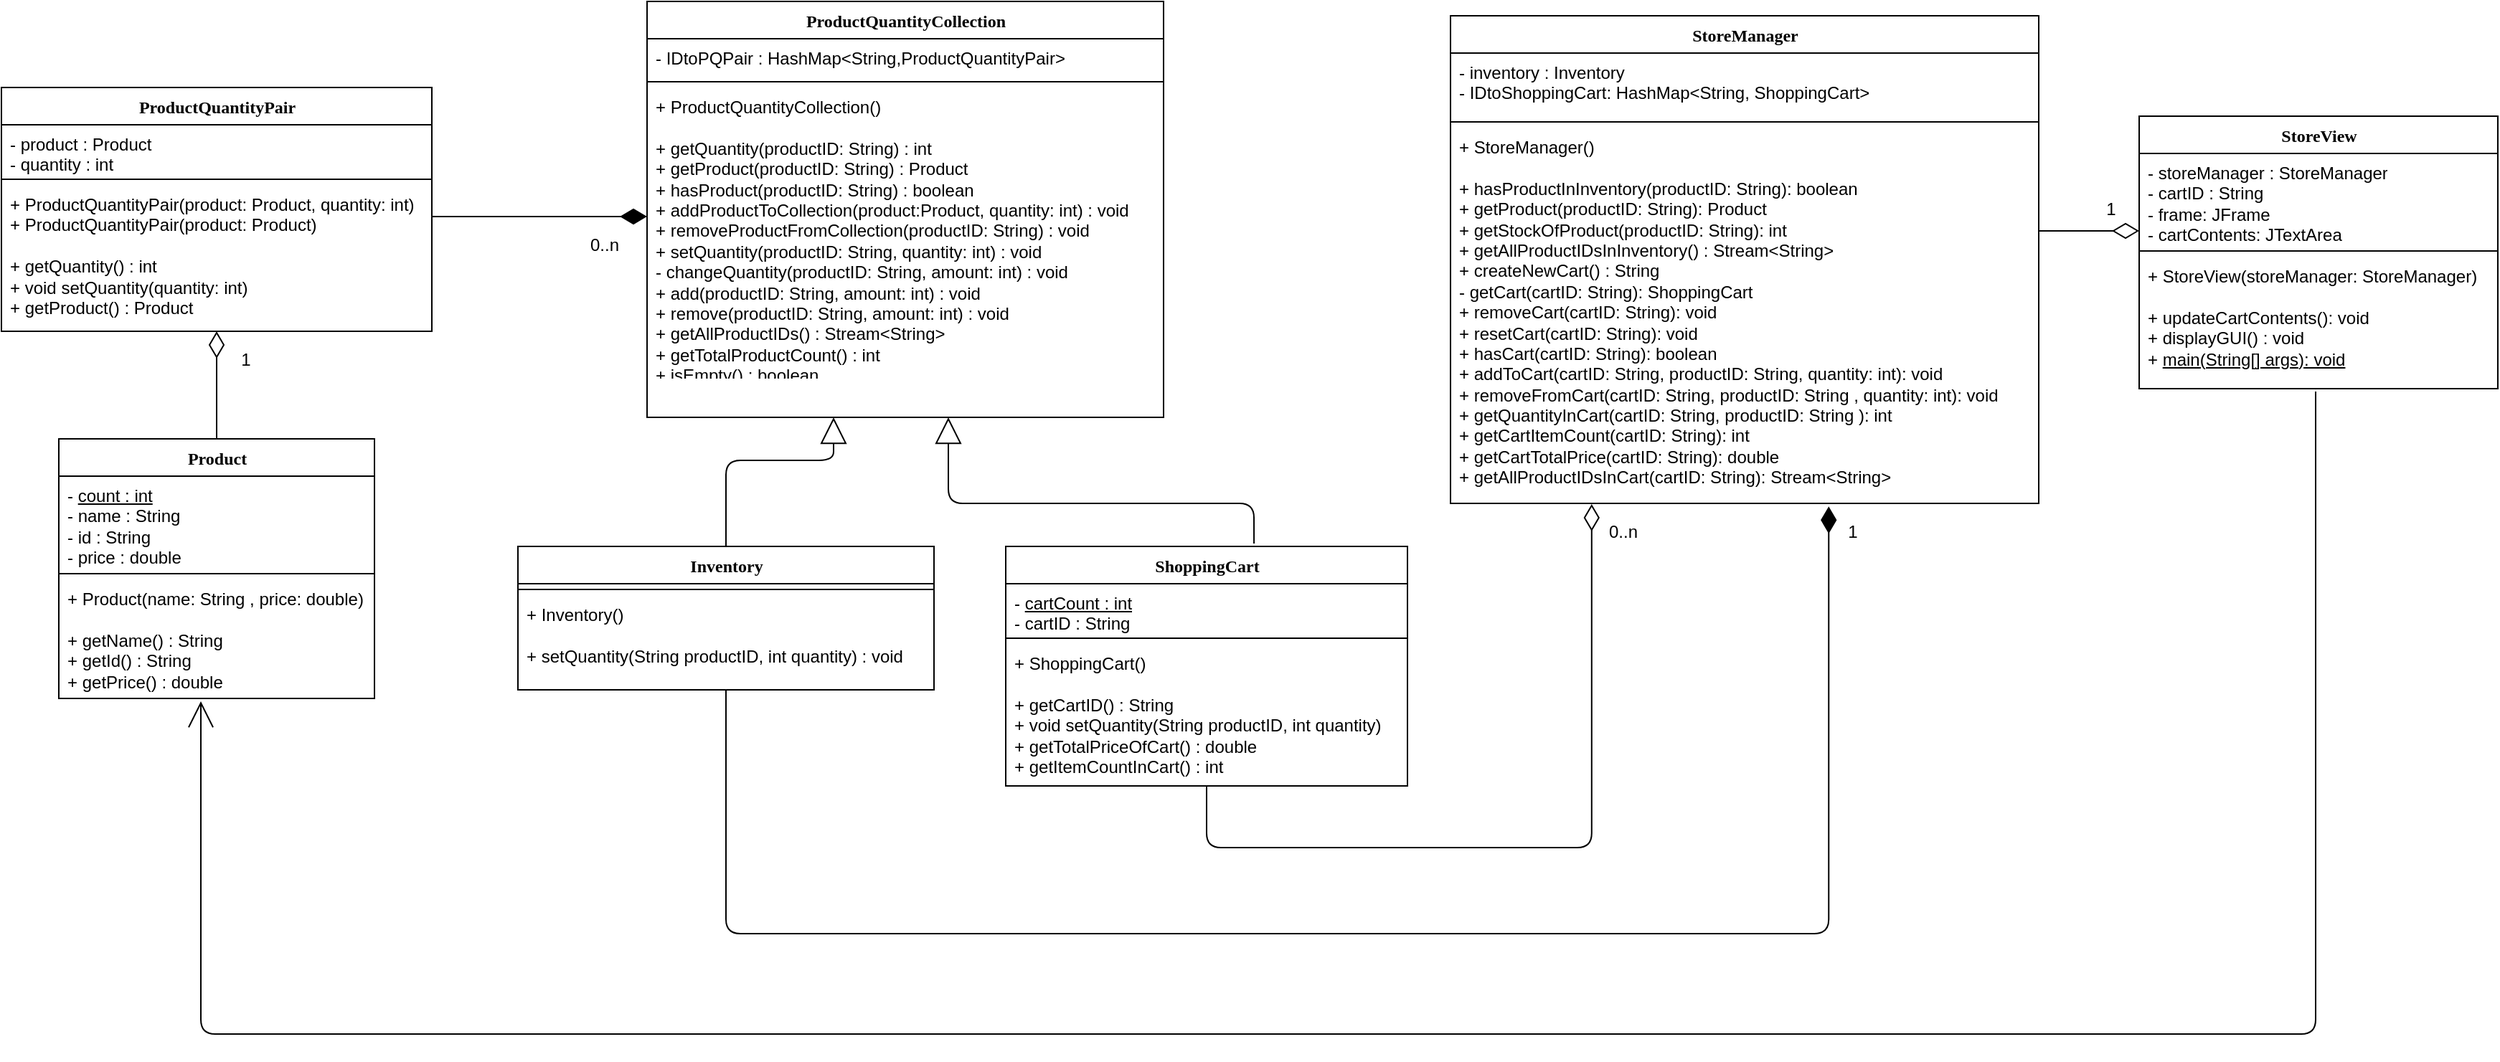 <mxfile version="14.5.7" type="device"><diagram name="Page-1" id="9f46799a-70d6-7492-0946-bef42562c5a5"><mxGraphModel dx="1550" dy="875" grid="1" gridSize="10" guides="1" tooltips="1" connect="1" arrows="1" fold="1" page="1" pageScale="1" pageWidth="1100" pageHeight="850" background="#ffffff" math="0" shadow="0"><root><mxCell id="0"/><mxCell id="1" parent="0"/><mxCell id="78961159f06e98e8-17" value="ProductQuantityPair" style="swimlane;html=1;fontStyle=1;align=center;verticalAlign=top;childLayout=stackLayout;horizontal=1;startSize=26;horizontalStack=0;resizeParent=1;resizeLast=0;collapsible=1;marginBottom=0;swimlaneFillColor=#ffffff;rounded=0;shadow=0;comic=0;labelBackgroundColor=none;strokeWidth=1;fillColor=none;fontFamily=Verdana;fontSize=12" parent="1" vertex="1"><mxGeometry x="50" y="90" width="300" height="170" as="geometry"/></mxCell><mxCell id="78961159f06e98e8-21" value="- product : Product&lt;br&gt;- quantity : int" style="text;html=1;strokeColor=none;fillColor=none;align=left;verticalAlign=top;spacingLeft=4;spacingRight=4;whiteSpace=wrap;overflow=hidden;rotatable=0;points=[[0,0.5],[1,0.5]];portConstraint=eastwest;" parent="78961159f06e98e8-17" vertex="1"><mxGeometry y="26" width="300" height="34" as="geometry"/></mxCell><mxCell id="78961159f06e98e8-19" value="" style="line;html=1;strokeWidth=1;fillColor=none;align=left;verticalAlign=middle;spacingTop=-1;spacingLeft=3;spacingRight=3;rotatable=0;labelPosition=right;points=[];portConstraint=eastwest;" parent="78961159f06e98e8-17" vertex="1"><mxGeometry y="60" width="300" height="8" as="geometry"/></mxCell><mxCell id="78961159f06e98e8-20" value="+ ProductQuantityPair(product: Product, quantity: int)&lt;br&gt;&lt;div&gt;+ ProductQuantityPair(product: Product)&lt;/div&gt;&lt;div&gt;&lt;br&gt;&lt;/div&gt;+ getQuantity() : int&lt;br&gt;+ void setQuantity(quantity: int)&lt;br&gt;+ getProduct() : Product" style="text;html=1;strokeColor=none;fillColor=none;align=left;verticalAlign=top;spacingLeft=4;spacingRight=4;whiteSpace=wrap;overflow=hidden;rotatable=0;points=[[0,0.5],[1,0.5]];portConstraint=eastwest;" parent="78961159f06e98e8-17" vertex="1"><mxGeometry y="68" width="300" height="92" as="geometry"/></mxCell><mxCell id="78961159f06e98e8-30" value="StoreManager" style="swimlane;html=1;fontStyle=1;align=center;verticalAlign=top;childLayout=stackLayout;horizontal=1;startSize=26;horizontalStack=0;resizeParent=1;resizeLast=0;collapsible=1;marginBottom=0;swimlaneFillColor=#ffffff;rounded=0;shadow=0;comic=0;labelBackgroundColor=none;strokeWidth=1;fillColor=none;fontFamily=Verdana;fontSize=12" parent="1" vertex="1"><mxGeometry x="1060" y="40" width="410" height="340" as="geometry"/></mxCell><mxCell id="78961159f06e98e8-31" value="-  inventory : Inventory&lt;br&gt;- IDtoShoppingCart: HashMap&amp;lt;String, ShoppingCart&amp;gt;" style="text;html=1;strokeColor=none;fillColor=none;align=left;verticalAlign=top;spacingLeft=4;spacingRight=4;whiteSpace=wrap;overflow=hidden;rotatable=0;points=[[0,0.5],[1,0.5]];portConstraint=eastwest;" parent="78961159f06e98e8-30" vertex="1"><mxGeometry y="26" width="410" height="44" as="geometry"/></mxCell><mxCell id="78961159f06e98e8-38" value="" style="line;html=1;strokeWidth=1;fillColor=none;align=left;verticalAlign=middle;spacingTop=-1;spacingLeft=3;spacingRight=3;rotatable=0;labelPosition=right;points=[];portConstraint=eastwest;" parent="78961159f06e98e8-30" vertex="1"><mxGeometry y="70" width="410" height="8" as="geometry"/></mxCell><mxCell id="78961159f06e98e8-39" value="&lt;div&gt;+ StoreManager()&lt;/div&gt;&lt;div&gt;&lt;br&gt;&lt;/div&gt;+ hasProductInInventory(productID: String): boolean&lt;br&gt;+ getProduct(productID: String): Product&lt;br&gt;+ getStockOfProduct(productID: String): int&lt;br&gt;+ getAllProductIDsInInventory() : Stream&amp;lt;String&amp;gt;&lt;br&gt;+ createNewCart() : String&lt;br&gt;- getCart(cartID: String): ShoppingCart&lt;br&gt;+ removeCart(cartID: String): void&lt;br&gt;+ resetCart(cartID: String): void&lt;br&gt;+ hasCart(cartID: String): boolean&lt;br&gt;+ addToCart(cartID: String, productID: String, quantity: int): void&lt;br&gt;+ removeFromCart(cartID: String, productID: String , quantity: int): void&lt;br&gt;+ getQuantityInCart(cartID: String, productID: String ): int&lt;br&gt;+ getCartItemCount(cartID: String): int&lt;br&gt;+ getCartTotalPrice(cartID: String): double&lt;br&gt;+ getAllProductIDsInCart(cartID: String): Stream&amp;lt;String&amp;gt;" style="text;html=1;strokeColor=none;fillColor=none;align=left;verticalAlign=top;spacingLeft=4;spacingRight=4;whiteSpace=wrap;overflow=hidden;rotatable=0;points=[[0,0.5],[1,0.5]];portConstraint=eastwest;" parent="78961159f06e98e8-30" vertex="1"><mxGeometry y="78" width="410" height="262" as="geometry"/></mxCell><mxCell id="78961159f06e98e8-43" value="StoreView" style="swimlane;html=1;fontStyle=1;align=center;verticalAlign=top;childLayout=stackLayout;horizontal=1;startSize=26;horizontalStack=0;resizeParent=1;resizeLast=0;collapsible=1;marginBottom=0;swimlaneFillColor=#ffffff;rounded=0;shadow=0;comic=0;labelBackgroundColor=none;strokeWidth=1;fillColor=none;fontFamily=Verdana;fontSize=12" parent="1" vertex="1"><mxGeometry x="1540" y="110" width="250" height="190" as="geometry"/></mxCell><mxCell id="78961159f06e98e8-44" value="- storeManager : StoreManager&lt;br&gt;&lt;div&gt;- cartID : String&lt;/div&gt;&lt;div&gt;- frame: JFrame&lt;/div&gt;&lt;div&gt;- cartContents: JTextArea&lt;/div&gt;&lt;div&gt;&lt;br&gt;&lt;/div&gt;" style="text;html=1;strokeColor=none;fillColor=none;align=left;verticalAlign=top;spacingLeft=4;spacingRight=4;whiteSpace=wrap;overflow=hidden;rotatable=0;points=[[0,0.5],[1,0.5]];portConstraint=eastwest;" parent="78961159f06e98e8-43" vertex="1"><mxGeometry y="26" width="250" height="64" as="geometry"/></mxCell><mxCell id="78961159f06e98e8-51" value="" style="line;html=1;strokeWidth=1;fillColor=none;align=left;verticalAlign=middle;spacingTop=-1;spacingLeft=3;spacingRight=3;rotatable=0;labelPosition=right;points=[];portConstraint=eastwest;" parent="78961159f06e98e8-43" vertex="1"><mxGeometry y="90" width="250" height="8" as="geometry"/></mxCell><mxCell id="78961159f06e98e8-52" value="&lt;div&gt;+ StoreView(storeManager: StoreManager)&lt;/div&gt;&lt;div&gt;&lt;br&gt;&lt;/div&gt;&lt;div&gt;+ updateCartContents(): void&lt;/div&gt;&lt;div&gt;+ displayGUI() : void&lt;/div&gt;+ &lt;u&gt;main(String[] args): void&lt;/u&gt;" style="text;html=1;strokeColor=none;fillColor=none;align=left;verticalAlign=top;spacingLeft=4;spacingRight=4;whiteSpace=wrap;overflow=hidden;rotatable=0;points=[[0,0.5],[1,0.5]];portConstraint=eastwest;" parent="78961159f06e98e8-43" vertex="1"><mxGeometry y="98" width="250" height="92" as="geometry"/></mxCell><mxCell id="78961159f06e98e8-56" value="Inventory" style="swimlane;html=1;fontStyle=1;align=center;verticalAlign=top;childLayout=stackLayout;horizontal=1;startSize=26;horizontalStack=0;resizeParent=1;resizeLast=0;collapsible=1;marginBottom=0;swimlaneFillColor=#ffffff;rounded=0;shadow=0;comic=0;labelBackgroundColor=none;strokeWidth=1;fillColor=none;fontFamily=Verdana;fontSize=12" parent="1" vertex="1"><mxGeometry x="410" y="410" width="290" height="100" as="geometry"/></mxCell><mxCell id="78961159f06e98e8-64" value="" style="line;html=1;strokeWidth=1;fillColor=none;align=left;verticalAlign=middle;spacingTop=-1;spacingLeft=3;spacingRight=3;rotatable=0;labelPosition=right;points=[];portConstraint=eastwest;" parent="78961159f06e98e8-56" vertex="1"><mxGeometry y="26" width="290" height="8" as="geometry"/></mxCell><mxCell id="78961159f06e98e8-65" value="&lt;div&gt;+ Inventory()&lt;/div&gt;&lt;div&gt;&lt;br&gt;&lt;/div&gt;+ setQuantity(String productID, int quantity) : void" style="text;html=1;strokeColor=none;fillColor=none;align=left;verticalAlign=top;spacingLeft=4;spacingRight=4;whiteSpace=wrap;overflow=hidden;rotatable=0;points=[[0,0.5],[1,0.5]];portConstraint=eastwest;" parent="78961159f06e98e8-56" vertex="1"><mxGeometry y="34" width="290" height="66" as="geometry"/></mxCell><mxCell id="78961159f06e98e8-69" value="ProductQuantityCollection" style="swimlane;html=1;fontStyle=1;align=center;verticalAlign=top;childLayout=stackLayout;horizontal=1;startSize=26;horizontalStack=0;resizeParent=1;resizeLast=0;collapsible=1;marginBottom=0;swimlaneFillColor=#ffffff;rounded=0;shadow=0;comic=0;labelBackgroundColor=none;strokeWidth=1;fillColor=none;fontFamily=Verdana;fontSize=12" parent="1" vertex="1"><mxGeometry x="500" y="30" width="360" height="290" as="geometry"/></mxCell><mxCell id="78961159f06e98e8-70" value="- IDtoPQPair : HashMap&amp;lt;String,ProductQuantityPair&amp;gt; " style="text;html=1;strokeColor=none;fillColor=none;align=left;verticalAlign=top;spacingLeft=4;spacingRight=4;whiteSpace=wrap;overflow=hidden;rotatable=0;points=[[0,0.5],[1,0.5]];portConstraint=eastwest;" parent="78961159f06e98e8-69" vertex="1"><mxGeometry y="26" width="360" height="26" as="geometry"/></mxCell><mxCell id="78961159f06e98e8-77" value="" style="line;html=1;strokeWidth=1;fillColor=none;align=left;verticalAlign=middle;spacingTop=-1;spacingLeft=3;spacingRight=3;rotatable=0;labelPosition=right;points=[];portConstraint=eastwest;" parent="78961159f06e98e8-69" vertex="1"><mxGeometry y="52" width="360" height="8" as="geometry"/></mxCell><mxCell id="78961159f06e98e8-78" value="&lt;div&gt;+ ProductQuantityCollection()&lt;/div&gt;&lt;div&gt;&lt;br&gt;&lt;/div&gt;+ getQuantity(productID: String) : int&lt;br&gt;+ getProduct(productID: String) : Product&lt;br&gt;+  hasProduct(productID: String) : boolean&lt;br&gt;+  addProductToCollection(product:Product, quantity: int) : void&lt;br&gt;+  removeProductFromCollection(productID: String) : void&lt;div&gt;+  setQuantity(productID: String, quantity: int) : void&lt;/div&gt;&lt;div&gt;-  changeQuantity(productID: String, amount: int) : void&lt;/div&gt;+  add(productID: String, amount: int) : void&lt;br&gt;+  remove(productID: String, amount: int) : void&lt;br&gt;&lt;div&gt;+ getAllProductIDs() : Stream&amp;lt;String&amp;gt;&lt;/div&gt;&lt;div&gt;+ getTotalProductCount() : int&lt;br&gt;&lt;/div&gt;&lt;div&gt;+ isEmpty() : boolean&lt;/div&gt;" style="text;html=1;strokeColor=none;fillColor=none;align=left;verticalAlign=top;spacingLeft=4;spacingRight=4;whiteSpace=wrap;overflow=hidden;rotatable=0;points=[[0,0.5],[1,0.5]];portConstraint=eastwest;" parent="78961159f06e98e8-69" vertex="1"><mxGeometry y="60" width="360" height="200" as="geometry"/></mxCell><mxCell id="78961159f06e98e8-108" value="ShoppingCart" style="swimlane;html=1;fontStyle=1;align=center;verticalAlign=top;childLayout=stackLayout;horizontal=1;startSize=26;horizontalStack=0;resizeParent=1;resizeLast=0;collapsible=1;marginBottom=0;swimlaneFillColor=#ffffff;rounded=0;shadow=0;comic=0;labelBackgroundColor=none;strokeWidth=1;fillColor=none;fontFamily=Verdana;fontSize=12" parent="1" vertex="1"><mxGeometry x="750" y="410" width="280" height="167" as="geometry"/></mxCell><mxCell id="78961159f06e98e8-109" value="- &lt;u&gt; cartCount : int&lt;/u&gt;&lt;br&gt;- cartID : String" style="text;html=1;strokeColor=none;fillColor=none;align=left;verticalAlign=top;spacingLeft=4;spacingRight=4;whiteSpace=wrap;overflow=hidden;rotatable=0;points=[[0,0.5],[1,0.5]];portConstraint=eastwest;" parent="78961159f06e98e8-108" vertex="1"><mxGeometry y="26" width="280" height="34" as="geometry"/></mxCell><mxCell id="78961159f06e98e8-116" value="" style="line;html=1;strokeWidth=1;fillColor=none;align=left;verticalAlign=middle;spacingTop=-1;spacingLeft=3;spacingRight=3;rotatable=0;labelPosition=right;points=[];portConstraint=eastwest;" parent="78961159f06e98e8-108" vertex="1"><mxGeometry y="60" width="280" height="8" as="geometry"/></mxCell><mxCell id="78961159f06e98e8-117" value="&lt;div&gt;+ ShoppingCart()&lt;/div&gt;&lt;div&gt;&lt;br&gt;&lt;/div&gt;+ getCartID() : String&lt;br&gt;+ void setQuantity(String productID, int quantity)&lt;br&gt;+ getTotalPriceOfCart() : double&lt;br&gt;+ getItemCountInCart() : int" style="text;html=1;strokeColor=none;fillColor=none;align=left;verticalAlign=top;spacingLeft=4;spacingRight=4;whiteSpace=wrap;overflow=hidden;rotatable=0;points=[[0,0.5],[1,0.5]];portConstraint=eastwest;" parent="78961159f06e98e8-108" vertex="1"><mxGeometry y="68" width="280" height="92" as="geometry"/></mxCell><mxCell id="78961159f06e98e8-121" style="edgeStyle=elbowEdgeStyle;html=1;labelBackgroundColor=none;startFill=0;startSize=8;endArrow=diamondThin;endFill=1;endSize=16;fontFamily=Verdana;fontSize=12;elbow=vertical;strokeWidth=1;" parent="1" edge="1"><mxGeometry relative="1" as="geometry"><mxPoint x="350" y="180" as="sourcePoint"/><mxPoint x="500" y="180" as="targetPoint"/><Array as="points"><mxPoint x="370" y="180"/><mxPoint x="430" y="210"/></Array></mxGeometry></mxCell><mxCell id="7IajZ3gCfzXHUHFX85b0-2" style="edgeStyle=orthogonalEdgeStyle;html=1;labelBackgroundColor=none;startFill=0;startSize=8;endArrow=block;endFill=0;endSize=16;fontFamily=Verdana;fontSize=12;exitX=0.618;exitY=-0.012;exitDx=0;exitDy=0;exitPerimeter=0;" parent="1" source="78961159f06e98e8-108" edge="1"><mxGeometry relative="1" as="geometry"><Array as="points"><mxPoint x="923" y="380"/><mxPoint x="710" y="380"/></Array><mxPoint x="1390" y="440" as="sourcePoint"/><mxPoint x="710" y="320" as="targetPoint"/></mxGeometry></mxCell><mxCell id="7IajZ3gCfzXHUHFX85b0-3" style="edgeStyle=orthogonalEdgeStyle;html=1;labelBackgroundColor=none;startFill=0;startSize=8;endArrow=block;endFill=0;endSize=16;fontFamily=Verdana;fontSize=12;exitX=0.5;exitY=0;exitDx=0;exitDy=0;" parent="1" source="78961159f06e98e8-56" edge="1"><mxGeometry relative="1" as="geometry"><Array as="points"><mxPoint x="555" y="350"/><mxPoint x="630" y="350"/></Array><mxPoint x="943.04" y="377.996" as="sourcePoint"/><mxPoint x="630" y="320" as="targetPoint"/></mxGeometry></mxCell><mxCell id="7IajZ3gCfzXHUHFX85b0-4" value="Product" style="swimlane;html=1;fontStyle=1;align=center;verticalAlign=top;childLayout=stackLayout;horizontal=1;startSize=26;horizontalStack=0;resizeParent=1;resizeLast=0;collapsible=1;marginBottom=0;swimlaneFillColor=#ffffff;rounded=0;shadow=0;comic=0;labelBackgroundColor=none;strokeWidth=1;fillColor=none;fontFamily=Verdana;fontSize=12" parent="1" vertex="1"><mxGeometry x="90" y="335" width="220" height="181" as="geometry"/></mxCell><mxCell id="7IajZ3gCfzXHUHFX85b0-5" value="- &lt;u&gt; count : int&lt;/u&gt;&lt;br&gt;- name : String&lt;br&gt;- id : String&lt;br&gt;- price : double" style="text;html=1;strokeColor=none;fillColor=none;align=left;verticalAlign=top;spacingLeft=4;spacingRight=4;whiteSpace=wrap;overflow=hidden;rotatable=0;points=[[0,0.5],[1,0.5]];portConstraint=eastwest;" parent="7IajZ3gCfzXHUHFX85b0-4" vertex="1"><mxGeometry y="26" width="220" height="64" as="geometry"/></mxCell><mxCell id="7IajZ3gCfzXHUHFX85b0-6" value="" style="line;html=1;strokeWidth=1;fillColor=none;align=left;verticalAlign=middle;spacingTop=-1;spacingLeft=3;spacingRight=3;rotatable=0;labelPosition=right;points=[];portConstraint=eastwest;" parent="7IajZ3gCfzXHUHFX85b0-4" vertex="1"><mxGeometry y="90" width="220" height="8" as="geometry"/></mxCell><mxCell id="7IajZ3gCfzXHUHFX85b0-7" value="+ Product(name: String , price: double)&lt;br&gt;&lt;div&gt;&lt;br&gt;&lt;/div&gt;&lt;div&gt;+ getName() : String&lt;/div&gt;+ getId() : String&lt;br&gt;+ getPrice() : double" style="text;html=1;strokeColor=none;fillColor=none;align=left;verticalAlign=top;spacingLeft=4;spacingRight=4;whiteSpace=wrap;overflow=hidden;rotatable=0;points=[[0,0.5],[1,0.5]];portConstraint=eastwest;" parent="7IajZ3gCfzXHUHFX85b0-4" vertex="1"><mxGeometry y="98" width="220" height="82" as="geometry"/></mxCell><mxCell id="7IajZ3gCfzXHUHFX85b0-8" style="edgeStyle=elbowEdgeStyle;html=1;labelBackgroundColor=none;startFill=0;startSize=8;endArrow=diamondThin;endFill=0;endSize=16;fontFamily=Verdana;fontSize=12;elbow=vertical;strokeWidth=1;exitX=0.5;exitY=0;exitDx=0;exitDy=0;entryX=0.5;entryY=1;entryDx=0;entryDy=0;" parent="1" source="7IajZ3gCfzXHUHFX85b0-4" target="78961159f06e98e8-17" edge="1"><mxGeometry relative="1" as="geometry"><mxPoint x="150" y="320.0" as="sourcePoint"/><mxPoint x="190" y="260" as="targetPoint"/><Array as="points"><mxPoint x="170" y="320"/><mxPoint x="230" y="350"/></Array></mxGeometry></mxCell><mxCell id="7IajZ3gCfzXHUHFX85b0-9" style="edgeStyle=elbowEdgeStyle;html=1;labelBackgroundColor=none;startFill=0;startSize=8;endArrow=diamondThin;endFill=1;endSize=16;fontFamily=Verdana;fontSize=12;elbow=vertical;strokeWidth=1;entryX=0.643;entryY=1.008;entryDx=0;entryDy=0;entryPerimeter=0;" parent="1" source="78961159f06e98e8-65" target="78961159f06e98e8-39" edge="1"><mxGeometry relative="1" as="geometry"><mxPoint x="555" y="500" as="sourcePoint"/><mxPoint x="690" y="620.0" as="targetPoint"/><Array as="points"><mxPoint x="1229" y="680"/><mxPoint x="1229" y="680"/><mxPoint x="880" y="680"/><mxPoint x="620" y="650"/></Array></mxGeometry></mxCell><mxCell id="7IajZ3gCfzXHUHFX85b0-10" style="edgeStyle=elbowEdgeStyle;html=1;labelBackgroundColor=none;startFill=0;startSize=8;endArrow=diamondThin;endFill=0;endSize=16;fontFamily=Verdana;fontSize=12;elbow=vertical;strokeWidth=1;exitX=0.5;exitY=1;exitDx=0;exitDy=0;entryX=0.24;entryY=1.002;entryDx=0;entryDy=0;entryPerimeter=0;" parent="1" source="78961159f06e98e8-108" target="78961159f06e98e8-39" edge="1"><mxGeometry relative="1" as="geometry"><mxPoint x="880" y="580" as="sourcePoint"/><mxPoint x="1230" y="320" as="targetPoint"/><Array as="points"><mxPoint x="920" y="620"/><mxPoint x="980" y="650"/></Array></mxGeometry></mxCell><mxCell id="7IajZ3gCfzXHUHFX85b0-11" style="edgeStyle=elbowEdgeStyle;html=1;labelBackgroundColor=none;startFill=0;startSize=8;endArrow=diamondThin;endFill=0;endSize=16;fontFamily=Verdana;fontSize=12;elbow=vertical;strokeWidth=1;" parent="1" edge="1"><mxGeometry relative="1" as="geometry"><mxPoint x="1470" y="190" as="sourcePoint"/><mxPoint x="1540" y="190" as="targetPoint"/><Array as="points"><mxPoint x="1500" y="190"/><mxPoint x="1500" y="209"/><mxPoint x="1510" y="204"/><mxPoint x="1580" y="210"/></Array></mxGeometry></mxCell><mxCell id="al9aI9a1NTaWGX1nzRhj-2" value="&lt;div&gt;1&lt;/div&gt;" style="text;html=1;align=center;verticalAlign=middle;resizable=0;points=[];autosize=1;" vertex="1" parent="1"><mxGeometry x="1330" y="390" width="20" height="20" as="geometry"/></mxCell><mxCell id="al9aI9a1NTaWGX1nzRhj-3" value="0..n" style="text;html=1;align=center;verticalAlign=middle;resizable=0;points=[];autosize=1;" vertex="1" parent="1"><mxGeometry x="1160" y="390" width="40" height="20" as="geometry"/></mxCell><mxCell id="al9aI9a1NTaWGX1nzRhj-4" value="&lt;div&gt;0..n&lt;/div&gt;" style="text;html=1;align=center;verticalAlign=middle;resizable=0;points=[];autosize=1;" vertex="1" parent="1"><mxGeometry x="450" y="190" width="40" height="20" as="geometry"/></mxCell><mxCell id="al9aI9a1NTaWGX1nzRhj-5" value="&lt;div&gt;1&lt;/div&gt;" style="text;html=1;align=center;verticalAlign=middle;resizable=0;points=[];autosize=1;" vertex="1" parent="1"><mxGeometry x="210" y="270" width="20" height="20" as="geometry"/></mxCell><mxCell id="al9aI9a1NTaWGX1nzRhj-6" value="1" style="text;html=1;align=center;verticalAlign=middle;resizable=0;points=[];autosize=1;" vertex="1" parent="1"><mxGeometry x="1510" y="165" width="20" height="20" as="geometry"/></mxCell><mxCell id="al9aI9a1NTaWGX1nzRhj-9" style="edgeStyle=elbowEdgeStyle;html=1;labelBackgroundColor=none;startFill=0;startSize=8;endArrow=open;endFill=0;endSize=16;fontFamily=Verdana;fontSize=12;elbow=vertical;strokeWidth=1;entryX=0.45;entryY=1.037;entryDx=0;entryDy=0;entryPerimeter=0;exitX=0.492;exitY=1.022;exitDx=0;exitDy=0;exitPerimeter=0;" edge="1" parent="1" source="78961159f06e98e8-52" target="7IajZ3gCfzXHUHFX85b0-7"><mxGeometry relative="1" as="geometry"><mxPoint x="565" y="520" as="sourcePoint"/><mxPoint x="1333.63" y="392.096" as="targetPoint"/><Array as="points"><mxPoint x="890" y="750"/><mxPoint x="1239" y="690"/><mxPoint x="890" y="690"/><mxPoint x="630" y="660"/></Array></mxGeometry></mxCell></root></mxGraphModel></diagram></mxfile>